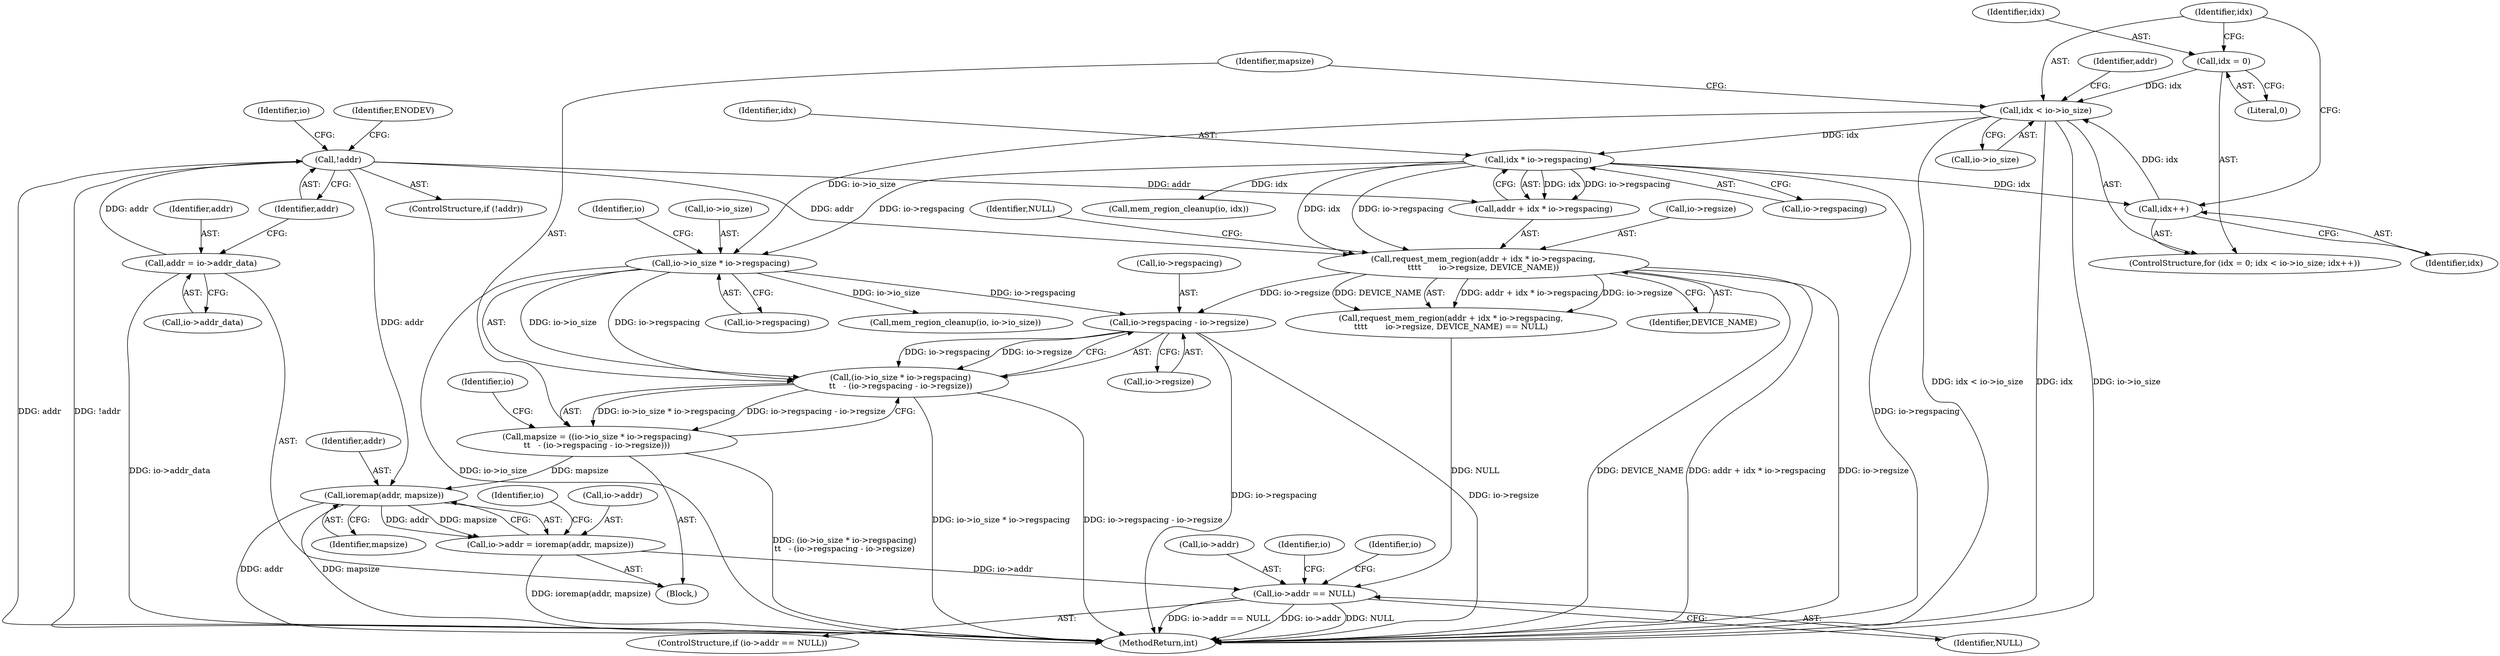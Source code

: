 digraph "0_linux_401e7e88d4ef80188ffa07095ac00456f901b8c4_0@API" {
"1000230" [label="(Call,io->regspacing - io->regsize)"];
"1000223" [label="(Call,io->io_size * io->regspacing)"];
"1000190" [label="(Call,idx < io->io_size)"];
"1000187" [label="(Call,idx = 0)"];
"1000195" [label="(Call,idx++)"];
"1000203" [label="(Call,idx * io->regspacing)"];
"1000200" [label="(Call,request_mem_region(addr + idx * io->regspacing,\n\t\t\t\t       io->regsize, DEVICE_NAME))"];
"1000116" [label="(Call,!addr)"];
"1000108" [label="(Call,addr = io->addr_data)"];
"1000222" [label="(Call,(io->io_size * io->regspacing)\n\t\t   - (io->regspacing - io->regsize))"];
"1000220" [label="(Call,mapsize = ((io->io_size * io->regspacing)\n\t\t   - (io->regspacing - io->regsize)))"];
"1000241" [label="(Call,ioremap(addr, mapsize))"];
"1000237" [label="(Call,io->addr = ioremap(addr, mapsize))"];
"1000245" [label="(Call,io->addr == NULL)"];
"1000205" [label="(Call,io->regspacing)"];
"1000201" [label="(Call,addr + idx * io->regspacing)"];
"1000220" [label="(Call,mapsize = ((io->io_size * io->regspacing)\n\t\t   - (io->regspacing - io->regsize)))"];
"1000189" [label="(Literal,0)"];
"1000195" [label="(Call,idx++)"];
"1000246" [label="(Call,io->addr)"];
"1000227" [label="(Call,io->regspacing)"];
"1000190" [label="(Call,idx < io->io_size)"];
"1000234" [label="(Call,io->regsize)"];
"1000245" [label="(Call,io->addr == NULL)"];
"1000261" [label="(Identifier,io)"];
"1000110" [label="(Call,io->addr_data)"];
"1000208" [label="(Call,io->regsize)"];
"1000117" [label="(Identifier,addr)"];
"1000249" [label="(Identifier,NULL)"];
"1000203" [label="(Call,idx * io->regspacing)"];
"1000196" [label="(Identifier,idx)"];
"1000109" [label="(Identifier,addr)"];
"1000211" [label="(Identifier,DEVICE_NAME)"];
"1000224" [label="(Call,io->io_size)"];
"1000120" [label="(Identifier,ENODEV)"];
"1000108" [label="(Call,addr = io->addr_data)"];
"1000237" [label="(Call,io->addr = ioremap(addr, mapsize))"];
"1000192" [label="(Call,io->io_size)"];
"1000202" [label="(Identifier,addr)"];
"1000241" [label="(Call,ioremap(addr, mapsize))"];
"1000239" [label="(Identifier,io)"];
"1000187" [label="(Call,idx = 0)"];
"1000200" [label="(Call,request_mem_region(addr + idx * io->regspacing,\n\t\t\t\t       io->regsize, DEVICE_NAME))"];
"1000252" [label="(Identifier,io)"];
"1000244" [label="(ControlStructure,if (io->addr == NULL))"];
"1000186" [label="(ControlStructure,for (idx = 0; idx < io->io_size; idx++))"];
"1000243" [label="(Identifier,mapsize)"];
"1000204" [label="(Identifier,idx)"];
"1000242" [label="(Identifier,addr)"];
"1000116" [label="(Call,!addr)"];
"1000232" [label="(Identifier,io)"];
"1000238" [label="(Call,io->addr)"];
"1000222" [label="(Call,(io->io_size * io->regspacing)\n\t\t   - (io->regspacing - io->regsize))"];
"1000212" [label="(Identifier,NULL)"];
"1000221" [label="(Identifier,mapsize)"];
"1000115" [label="(ControlStructure,if (!addr))"];
"1000199" [label="(Call,request_mem_region(addr + idx * io->regspacing,\n\t\t\t\t       io->regsize, DEVICE_NAME) == NULL)"];
"1000231" [label="(Call,io->regspacing)"];
"1000106" [label="(Block,)"];
"1000230" [label="(Call,io->regspacing - io->regsize)"];
"1000247" [label="(Identifier,io)"];
"1000266" [label="(MethodReturn,int)"];
"1000123" [label="(Identifier,io)"];
"1000191" [label="(Identifier,idx)"];
"1000223" [label="(Call,io->io_size * io->regspacing)"];
"1000214" [label="(Call,mem_region_cleanup(io, idx))"];
"1000251" [label="(Call,mem_region_cleanup(io, io->io_size))"];
"1000188" [label="(Identifier,idx)"];
"1000230" -> "1000222"  [label="AST: "];
"1000230" -> "1000234"  [label="CFG: "];
"1000231" -> "1000230"  [label="AST: "];
"1000234" -> "1000230"  [label="AST: "];
"1000222" -> "1000230"  [label="CFG: "];
"1000230" -> "1000266"  [label="DDG: io->regspacing"];
"1000230" -> "1000266"  [label="DDG: io->regsize"];
"1000230" -> "1000222"  [label="DDG: io->regspacing"];
"1000230" -> "1000222"  [label="DDG: io->regsize"];
"1000223" -> "1000230"  [label="DDG: io->regspacing"];
"1000200" -> "1000230"  [label="DDG: io->regsize"];
"1000223" -> "1000222"  [label="AST: "];
"1000223" -> "1000227"  [label="CFG: "];
"1000224" -> "1000223"  [label="AST: "];
"1000227" -> "1000223"  [label="AST: "];
"1000232" -> "1000223"  [label="CFG: "];
"1000223" -> "1000266"  [label="DDG: io->io_size"];
"1000223" -> "1000222"  [label="DDG: io->io_size"];
"1000223" -> "1000222"  [label="DDG: io->regspacing"];
"1000190" -> "1000223"  [label="DDG: io->io_size"];
"1000203" -> "1000223"  [label="DDG: io->regspacing"];
"1000223" -> "1000251"  [label="DDG: io->io_size"];
"1000190" -> "1000186"  [label="AST: "];
"1000190" -> "1000192"  [label="CFG: "];
"1000191" -> "1000190"  [label="AST: "];
"1000192" -> "1000190"  [label="AST: "];
"1000202" -> "1000190"  [label="CFG: "];
"1000221" -> "1000190"  [label="CFG: "];
"1000190" -> "1000266"  [label="DDG: idx < io->io_size"];
"1000190" -> "1000266"  [label="DDG: idx"];
"1000190" -> "1000266"  [label="DDG: io->io_size"];
"1000187" -> "1000190"  [label="DDG: idx"];
"1000195" -> "1000190"  [label="DDG: idx"];
"1000190" -> "1000203"  [label="DDG: idx"];
"1000187" -> "1000186"  [label="AST: "];
"1000187" -> "1000189"  [label="CFG: "];
"1000188" -> "1000187"  [label="AST: "];
"1000189" -> "1000187"  [label="AST: "];
"1000191" -> "1000187"  [label="CFG: "];
"1000195" -> "1000186"  [label="AST: "];
"1000195" -> "1000196"  [label="CFG: "];
"1000196" -> "1000195"  [label="AST: "];
"1000191" -> "1000195"  [label="CFG: "];
"1000203" -> "1000195"  [label="DDG: idx"];
"1000203" -> "1000201"  [label="AST: "];
"1000203" -> "1000205"  [label="CFG: "];
"1000204" -> "1000203"  [label="AST: "];
"1000205" -> "1000203"  [label="AST: "];
"1000201" -> "1000203"  [label="CFG: "];
"1000203" -> "1000266"  [label="DDG: io->regspacing"];
"1000203" -> "1000200"  [label="DDG: idx"];
"1000203" -> "1000200"  [label="DDG: io->regspacing"];
"1000203" -> "1000201"  [label="DDG: idx"];
"1000203" -> "1000201"  [label="DDG: io->regspacing"];
"1000203" -> "1000214"  [label="DDG: idx"];
"1000200" -> "1000199"  [label="AST: "];
"1000200" -> "1000211"  [label="CFG: "];
"1000201" -> "1000200"  [label="AST: "];
"1000208" -> "1000200"  [label="AST: "];
"1000211" -> "1000200"  [label="AST: "];
"1000212" -> "1000200"  [label="CFG: "];
"1000200" -> "1000266"  [label="DDG: addr + idx * io->regspacing"];
"1000200" -> "1000266"  [label="DDG: io->regsize"];
"1000200" -> "1000266"  [label="DDG: DEVICE_NAME"];
"1000200" -> "1000199"  [label="DDG: addr + idx * io->regspacing"];
"1000200" -> "1000199"  [label="DDG: io->regsize"];
"1000200" -> "1000199"  [label="DDG: DEVICE_NAME"];
"1000116" -> "1000200"  [label="DDG: addr"];
"1000116" -> "1000115"  [label="AST: "];
"1000116" -> "1000117"  [label="CFG: "];
"1000117" -> "1000116"  [label="AST: "];
"1000120" -> "1000116"  [label="CFG: "];
"1000123" -> "1000116"  [label="CFG: "];
"1000116" -> "1000266"  [label="DDG: addr"];
"1000116" -> "1000266"  [label="DDG: !addr"];
"1000108" -> "1000116"  [label="DDG: addr"];
"1000116" -> "1000201"  [label="DDG: addr"];
"1000116" -> "1000241"  [label="DDG: addr"];
"1000108" -> "1000106"  [label="AST: "];
"1000108" -> "1000110"  [label="CFG: "];
"1000109" -> "1000108"  [label="AST: "];
"1000110" -> "1000108"  [label="AST: "];
"1000117" -> "1000108"  [label="CFG: "];
"1000108" -> "1000266"  [label="DDG: io->addr_data"];
"1000222" -> "1000220"  [label="AST: "];
"1000220" -> "1000222"  [label="CFG: "];
"1000222" -> "1000266"  [label="DDG: io->io_size * io->regspacing"];
"1000222" -> "1000266"  [label="DDG: io->regspacing - io->regsize"];
"1000222" -> "1000220"  [label="DDG: io->io_size * io->regspacing"];
"1000222" -> "1000220"  [label="DDG: io->regspacing - io->regsize"];
"1000220" -> "1000106"  [label="AST: "];
"1000221" -> "1000220"  [label="AST: "];
"1000239" -> "1000220"  [label="CFG: "];
"1000220" -> "1000266"  [label="DDG: (io->io_size * io->regspacing)\n\t\t   - (io->regspacing - io->regsize)"];
"1000220" -> "1000241"  [label="DDG: mapsize"];
"1000241" -> "1000237"  [label="AST: "];
"1000241" -> "1000243"  [label="CFG: "];
"1000242" -> "1000241"  [label="AST: "];
"1000243" -> "1000241"  [label="AST: "];
"1000237" -> "1000241"  [label="CFG: "];
"1000241" -> "1000266"  [label="DDG: addr"];
"1000241" -> "1000266"  [label="DDG: mapsize"];
"1000241" -> "1000237"  [label="DDG: addr"];
"1000241" -> "1000237"  [label="DDG: mapsize"];
"1000237" -> "1000106"  [label="AST: "];
"1000238" -> "1000237"  [label="AST: "];
"1000247" -> "1000237"  [label="CFG: "];
"1000237" -> "1000266"  [label="DDG: ioremap(addr, mapsize)"];
"1000237" -> "1000245"  [label="DDG: io->addr"];
"1000245" -> "1000244"  [label="AST: "];
"1000245" -> "1000249"  [label="CFG: "];
"1000246" -> "1000245"  [label="AST: "];
"1000249" -> "1000245"  [label="AST: "];
"1000252" -> "1000245"  [label="CFG: "];
"1000261" -> "1000245"  [label="CFG: "];
"1000245" -> "1000266"  [label="DDG: io->addr == NULL"];
"1000245" -> "1000266"  [label="DDG: io->addr"];
"1000245" -> "1000266"  [label="DDG: NULL"];
"1000199" -> "1000245"  [label="DDG: NULL"];
}
